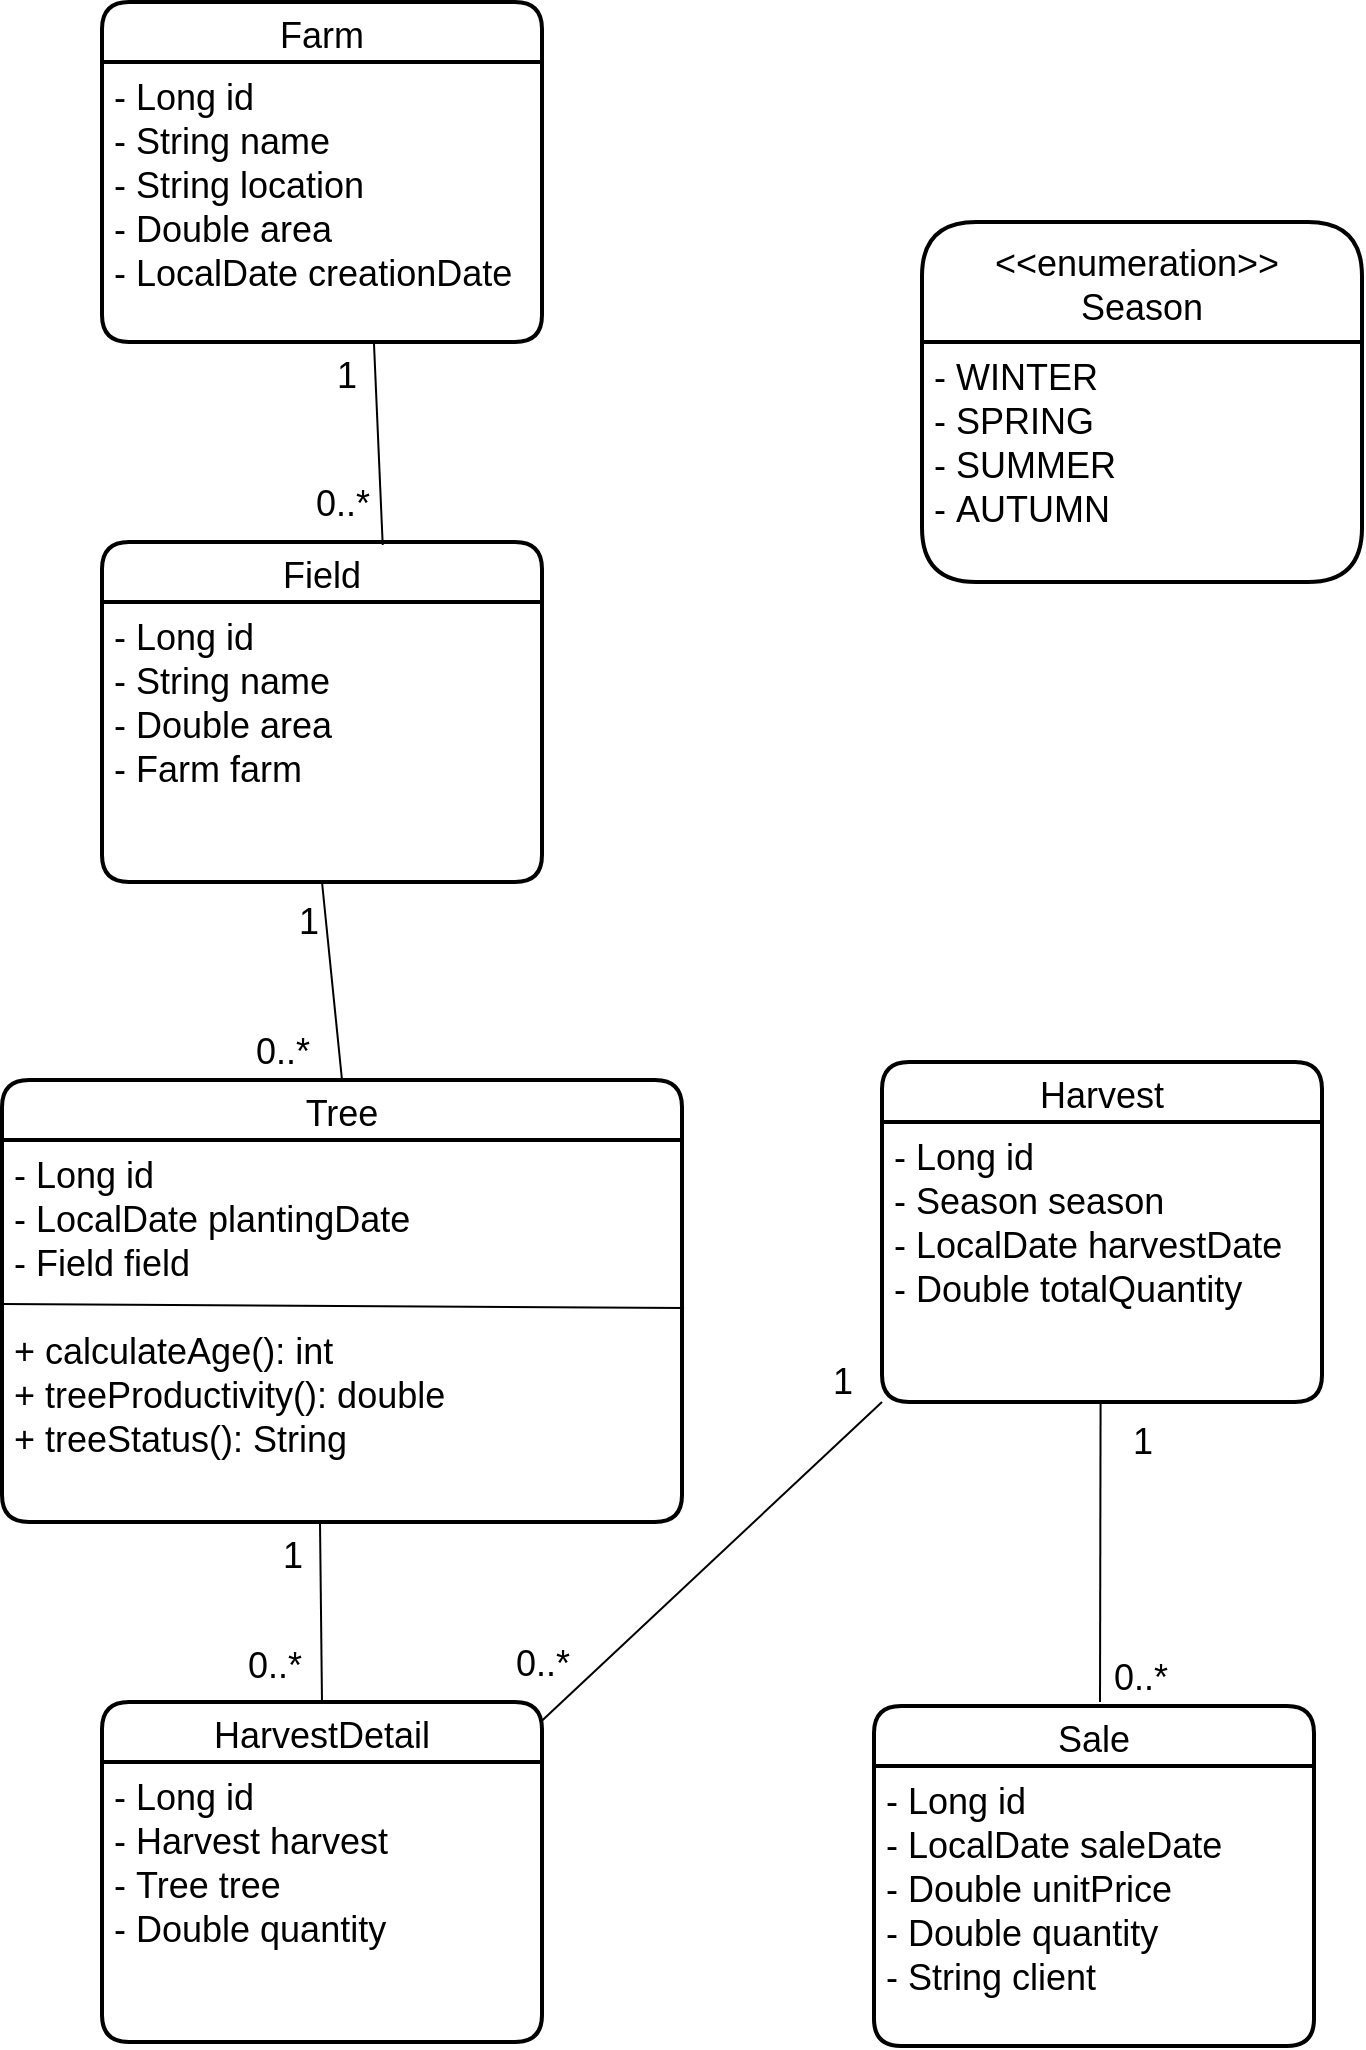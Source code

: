 <mxfile version="20.5.3" type="embed"><diagram id="QLvfaubpzDbuSd1G6Ct9" name="Page-1"><mxGraphModel dx="1067" dy="875" grid="1" gridSize="10" guides="1" tooltips="1" connect="1" arrows="1" fold="1" page="1" pageScale="1" pageWidth="850" pageHeight="1100" math="0" shadow="0"><root><mxCell id="0"/><mxCell id="1" parent="0"/><mxCell id="23" value="Farm" style="swimlane;childLayout=stackLayout;horizontal=1;startSize=30;horizontalStack=0;rounded=1;fontSize=18;fontStyle=0;strokeWidth=2;resizeParent=0;resizeLast=1;shadow=0;dashed=0;align=center;" parent="1" vertex="1"><mxGeometry x="110" y="40" width="220" height="170" as="geometry"/></mxCell><mxCell id="24" value="- Long id&#10;- String name&#10;- String location&#10;- Double area&#10;- LocalDate creationDate" style="align=left;strokeColor=none;fillColor=none;spacingLeft=4;fontSize=18;verticalAlign=top;resizable=0;rotatable=0;part=1;" parent="23" vertex="1"><mxGeometry y="30" width="220" height="140" as="geometry"/></mxCell><mxCell id="30" value="Field" style="swimlane;childLayout=stackLayout;horizontal=1;startSize=30;horizontalStack=0;rounded=1;fontSize=18;fontStyle=0;strokeWidth=2;resizeParent=0;resizeLast=1;shadow=0;dashed=0;align=center;" parent="1" vertex="1"><mxGeometry x="110" y="310" width="220" height="170" as="geometry"/></mxCell><mxCell id="31" value="- Long id&#10;- String name&#10;- Double area&#10;- Farm farm" style="align=left;strokeColor=none;fillColor=none;spacingLeft=4;fontSize=18;verticalAlign=top;resizable=0;rotatable=0;part=1;" parent="30" vertex="1"><mxGeometry y="30" width="220" height="140" as="geometry"/></mxCell><mxCell id="32" value="Tree" style="swimlane;childLayout=stackLayout;horizontal=1;startSize=30;horizontalStack=0;rounded=1;fontSize=18;fontStyle=0;strokeWidth=2;resizeParent=0;resizeLast=1;shadow=0;dashed=0;align=center;" parent="1" vertex="1"><mxGeometry x="60" y="579" width="340" height="221" as="geometry"/></mxCell><mxCell id="33" value="- Long id&#10;- LocalDate plantingDate&#10;- Field field&#10;&#10;+ calculateAge(): int&#10;+ treeProductivity(): double&#10;+ treeStatus(): String" style="align=left;strokeColor=none;fillColor=none;spacingLeft=4;fontSize=18;verticalAlign=top;resizable=0;rotatable=0;part=1;" parent="32" vertex="1"><mxGeometry y="30" width="340" height="191" as="geometry"/></mxCell><mxCell id="68" value="" style="endArrow=none;html=1;rounded=0;exitX=0;exitY=0.5;exitDx=0;exitDy=0;entryX=1.003;entryY=0.44;entryDx=0;entryDy=0;entryPerimeter=0;" parent="32" target="33" edge="1"><mxGeometry width="50" height="50" relative="1" as="geometry"><mxPoint y="112" as="sourcePoint"/><mxPoint x="220" y="112" as="targetPoint"/></mxGeometry></mxCell><mxCell id="34" value="Harvest" style="swimlane;childLayout=stackLayout;horizontal=1;startSize=30;horizontalStack=0;rounded=1;fontSize=18;fontStyle=0;strokeWidth=2;resizeParent=0;resizeLast=1;shadow=0;dashed=0;align=center;" parent="1" vertex="1"><mxGeometry x="500" y="570" width="220" height="170" as="geometry"/></mxCell><mxCell id="35" value="- Long id&#10;- Season season&#10;- LocalDate harvestDate&#10;- Double totalQuantity" style="align=left;strokeColor=none;fillColor=none;spacingLeft=4;fontSize=18;verticalAlign=top;resizable=0;rotatable=0;part=1;" parent="34" vertex="1"><mxGeometry y="30" width="220" height="140" as="geometry"/></mxCell><mxCell id="36" value="HarvestDetail" style="swimlane;childLayout=stackLayout;horizontal=1;startSize=30;horizontalStack=0;rounded=1;fontSize=18;fontStyle=0;strokeWidth=2;resizeParent=0;resizeLast=1;shadow=0;dashed=0;align=center;" parent="1" vertex="1"><mxGeometry x="110" y="890" width="220" height="170" as="geometry"/></mxCell><mxCell id="37" value="- Long id&#10;- Harvest harvest&#10;- Tree tree&#10;- Double quantity" style="align=left;strokeColor=none;fillColor=none;spacingLeft=4;fontSize=18;verticalAlign=top;resizable=0;rotatable=0;part=1;" parent="36" vertex="1"><mxGeometry y="30" width="220" height="140" as="geometry"/></mxCell><mxCell id="38" value="Sale " style="swimlane;childLayout=stackLayout;horizontal=1;startSize=30;horizontalStack=0;rounded=1;fontSize=18;fontStyle=0;strokeWidth=2;resizeParent=0;resizeLast=1;shadow=0;dashed=0;align=center;" parent="1" vertex="1"><mxGeometry x="496" y="892" width="220" height="170" as="geometry"/></mxCell><mxCell id="39" value="- Long id&#10;- LocalDate saleDate&#10;- Double unitPrice&#10;- Double quantity&#10;- String client" style="align=left;strokeColor=none;fillColor=none;spacingLeft=4;fontSize=18;verticalAlign=top;resizable=0;rotatable=0;part=1;" parent="38" vertex="1"><mxGeometry y="30" width="220" height="140" as="geometry"/></mxCell><mxCell id="40" value="&lt;&lt;enumeration&gt;&gt; &#10;Season " style="swimlane;childLayout=stackLayout;horizontal=1;startSize=60;horizontalStack=0;rounded=1;fontSize=18;fontStyle=0;strokeWidth=2;resizeParent=0;resizeLast=1;shadow=0;dashed=0;align=center;" parent="1" vertex="1"><mxGeometry x="520" y="150" width="220" height="180" as="geometry"/></mxCell><mxCell id="41" value="- WINTER&#10;- SPRING&#10;- SUMMER&#10;- AUTUMN" style="align=left;strokeColor=none;fillColor=none;spacingLeft=4;fontSize=18;verticalAlign=top;resizable=0;rotatable=0;part=1;" parent="40" vertex="1"><mxGeometry y="60" width="220" height="120" as="geometry"/></mxCell><mxCell id="45" value="" style="endArrow=none;html=1;rounded=0;fontSize=18;exitX=0.5;exitY=0;exitDx=0;exitDy=0;entryX=0.5;entryY=1;entryDx=0;entryDy=0;" parent="1" source="32" target="31" edge="1"><mxGeometry relative="1" as="geometry"><mxPoint x="130" y="480" as="sourcePoint"/><mxPoint x="290" y="480" as="targetPoint"/></mxGeometry></mxCell><mxCell id="46" value="" style="endArrow=none;html=1;rounded=0;fontSize=18;exitX=0.638;exitY=0.009;exitDx=0;exitDy=0;entryX=0.618;entryY=1.001;entryDx=0;entryDy=0;exitPerimeter=0;entryPerimeter=0;" parent="1" source="30" target="24" edge="1"><mxGeometry relative="1" as="geometry"><mxPoint x="280" y="300" as="sourcePoint"/><mxPoint x="280" y="180" as="targetPoint"/><Array as="points"/></mxGeometry></mxCell><mxCell id="53" value="" style="endArrow=none;html=1;rounded=0;fontSize=18;exitX=0.5;exitY=0;exitDx=0;exitDy=0;" parent="1" source="36" edge="1"><mxGeometry relative="1" as="geometry"><mxPoint x="219.29" y="870" as="sourcePoint"/><mxPoint x="219" y="800" as="targetPoint"/></mxGeometry></mxCell><mxCell id="54" value="" style="endArrow=none;html=1;rounded=0;fontSize=18;entryX=0;entryY=1;entryDx=0;entryDy=0;exitX=0.5;exitY=0;exitDx=0;exitDy=0;" parent="1" target="35" edge="1"><mxGeometry relative="1" as="geometry"><mxPoint x="329.28" y="900" as="sourcePoint"/><mxPoint x="328.57" y="780" as="targetPoint"/></mxGeometry></mxCell><mxCell id="55" value="" style="endArrow=none;html=1;rounded=0;fontSize=18;entryX=0.5;entryY=1;entryDx=0;entryDy=0;" parent="1" edge="1"><mxGeometry relative="1" as="geometry"><mxPoint x="609" y="890" as="sourcePoint"/><mxPoint x="609.29" y="740" as="targetPoint"/></mxGeometry></mxCell><mxCell id="56" value="1" style="edgeLabel;html=1;align=center;verticalAlign=middle;resizable=0;points=[];fontSize=18;" parent="55" vertex="1" connectable="0"><mxGeometry x="0.255" y="-5" relative="1" as="geometry"><mxPoint x="16" y="-36" as="offset"/></mxGeometry></mxCell><mxCell id="57" value="0..*" style="edgeLabel;html=1;align=center;verticalAlign=middle;resizable=0;points=[];fontSize=18;" parent="55" vertex="1" connectable="0"><mxGeometry x="-0.697" y="-1" relative="1" as="geometry"><mxPoint x="19" y="10" as="offset"/></mxGeometry></mxCell><mxCell id="58" value="1" style="edgeLabel;html=1;align=center;verticalAlign=middle;resizable=0;points=[];fontSize=18;" parent="55" vertex="1" connectable="0"><mxGeometry x="0.255" y="-5" relative="1" as="geometry"><mxPoint x="-134" y="-66" as="offset"/></mxGeometry></mxCell><mxCell id="59" value="0..*" style="edgeLabel;html=1;align=center;verticalAlign=middle;resizable=0;points=[];fontSize=18;" parent="55" vertex="1" connectable="0"><mxGeometry x="-0.697" y="-1" relative="1" as="geometry"><mxPoint x="-280" y="3" as="offset"/></mxGeometry></mxCell><mxCell id="60" value="0..*" style="edgeLabel;html=1;align=center;verticalAlign=middle;resizable=0;points=[];fontSize=18;" parent="55" vertex="1" connectable="0"><mxGeometry x="-0.697" y="-1" relative="1" as="geometry"><mxPoint x="-414" y="4" as="offset"/></mxGeometry></mxCell><mxCell id="61" value="1" style="edgeLabel;html=1;align=center;verticalAlign=middle;resizable=0;points=[];fontSize=18;" parent="55" vertex="1" connectable="0"><mxGeometry x="0.255" y="-5" relative="1" as="geometry"><mxPoint x="-409" y="21" as="offset"/></mxGeometry></mxCell><mxCell id="62" value="0..*" style="edgeLabel;html=1;align=center;verticalAlign=middle;resizable=0;points=[];fontSize=18;" parent="55" vertex="1" connectable="0"><mxGeometry x="-0.697" y="-1" relative="1" as="geometry"><mxPoint x="-410" y="-303" as="offset"/></mxGeometry></mxCell><mxCell id="63" value="1" style="edgeLabel;html=1;align=center;verticalAlign=middle;resizable=0;points=[];fontSize=18;" parent="55" vertex="1" connectable="0"><mxGeometry x="0.255" y="-5" relative="1" as="geometry"><mxPoint x="-401" y="-296" as="offset"/></mxGeometry></mxCell><mxCell id="64" value="0..*" style="edgeLabel;html=1;align=center;verticalAlign=middle;resizable=0;points=[];fontSize=18;" parent="55" vertex="1" connectable="0"><mxGeometry x="-0.697" y="-1" relative="1" as="geometry"><mxPoint x="-380" y="-577" as="offset"/></mxGeometry></mxCell><mxCell id="65" value="1" style="edgeLabel;html=1;align=center;verticalAlign=middle;resizable=0;points=[];fontSize=18;" parent="55" vertex="1" connectable="0"><mxGeometry x="0.255" y="-5" relative="1" as="geometry"><mxPoint x="-382" y="-569" as="offset"/></mxGeometry></mxCell></root></mxGraphModel></diagram></mxfile>